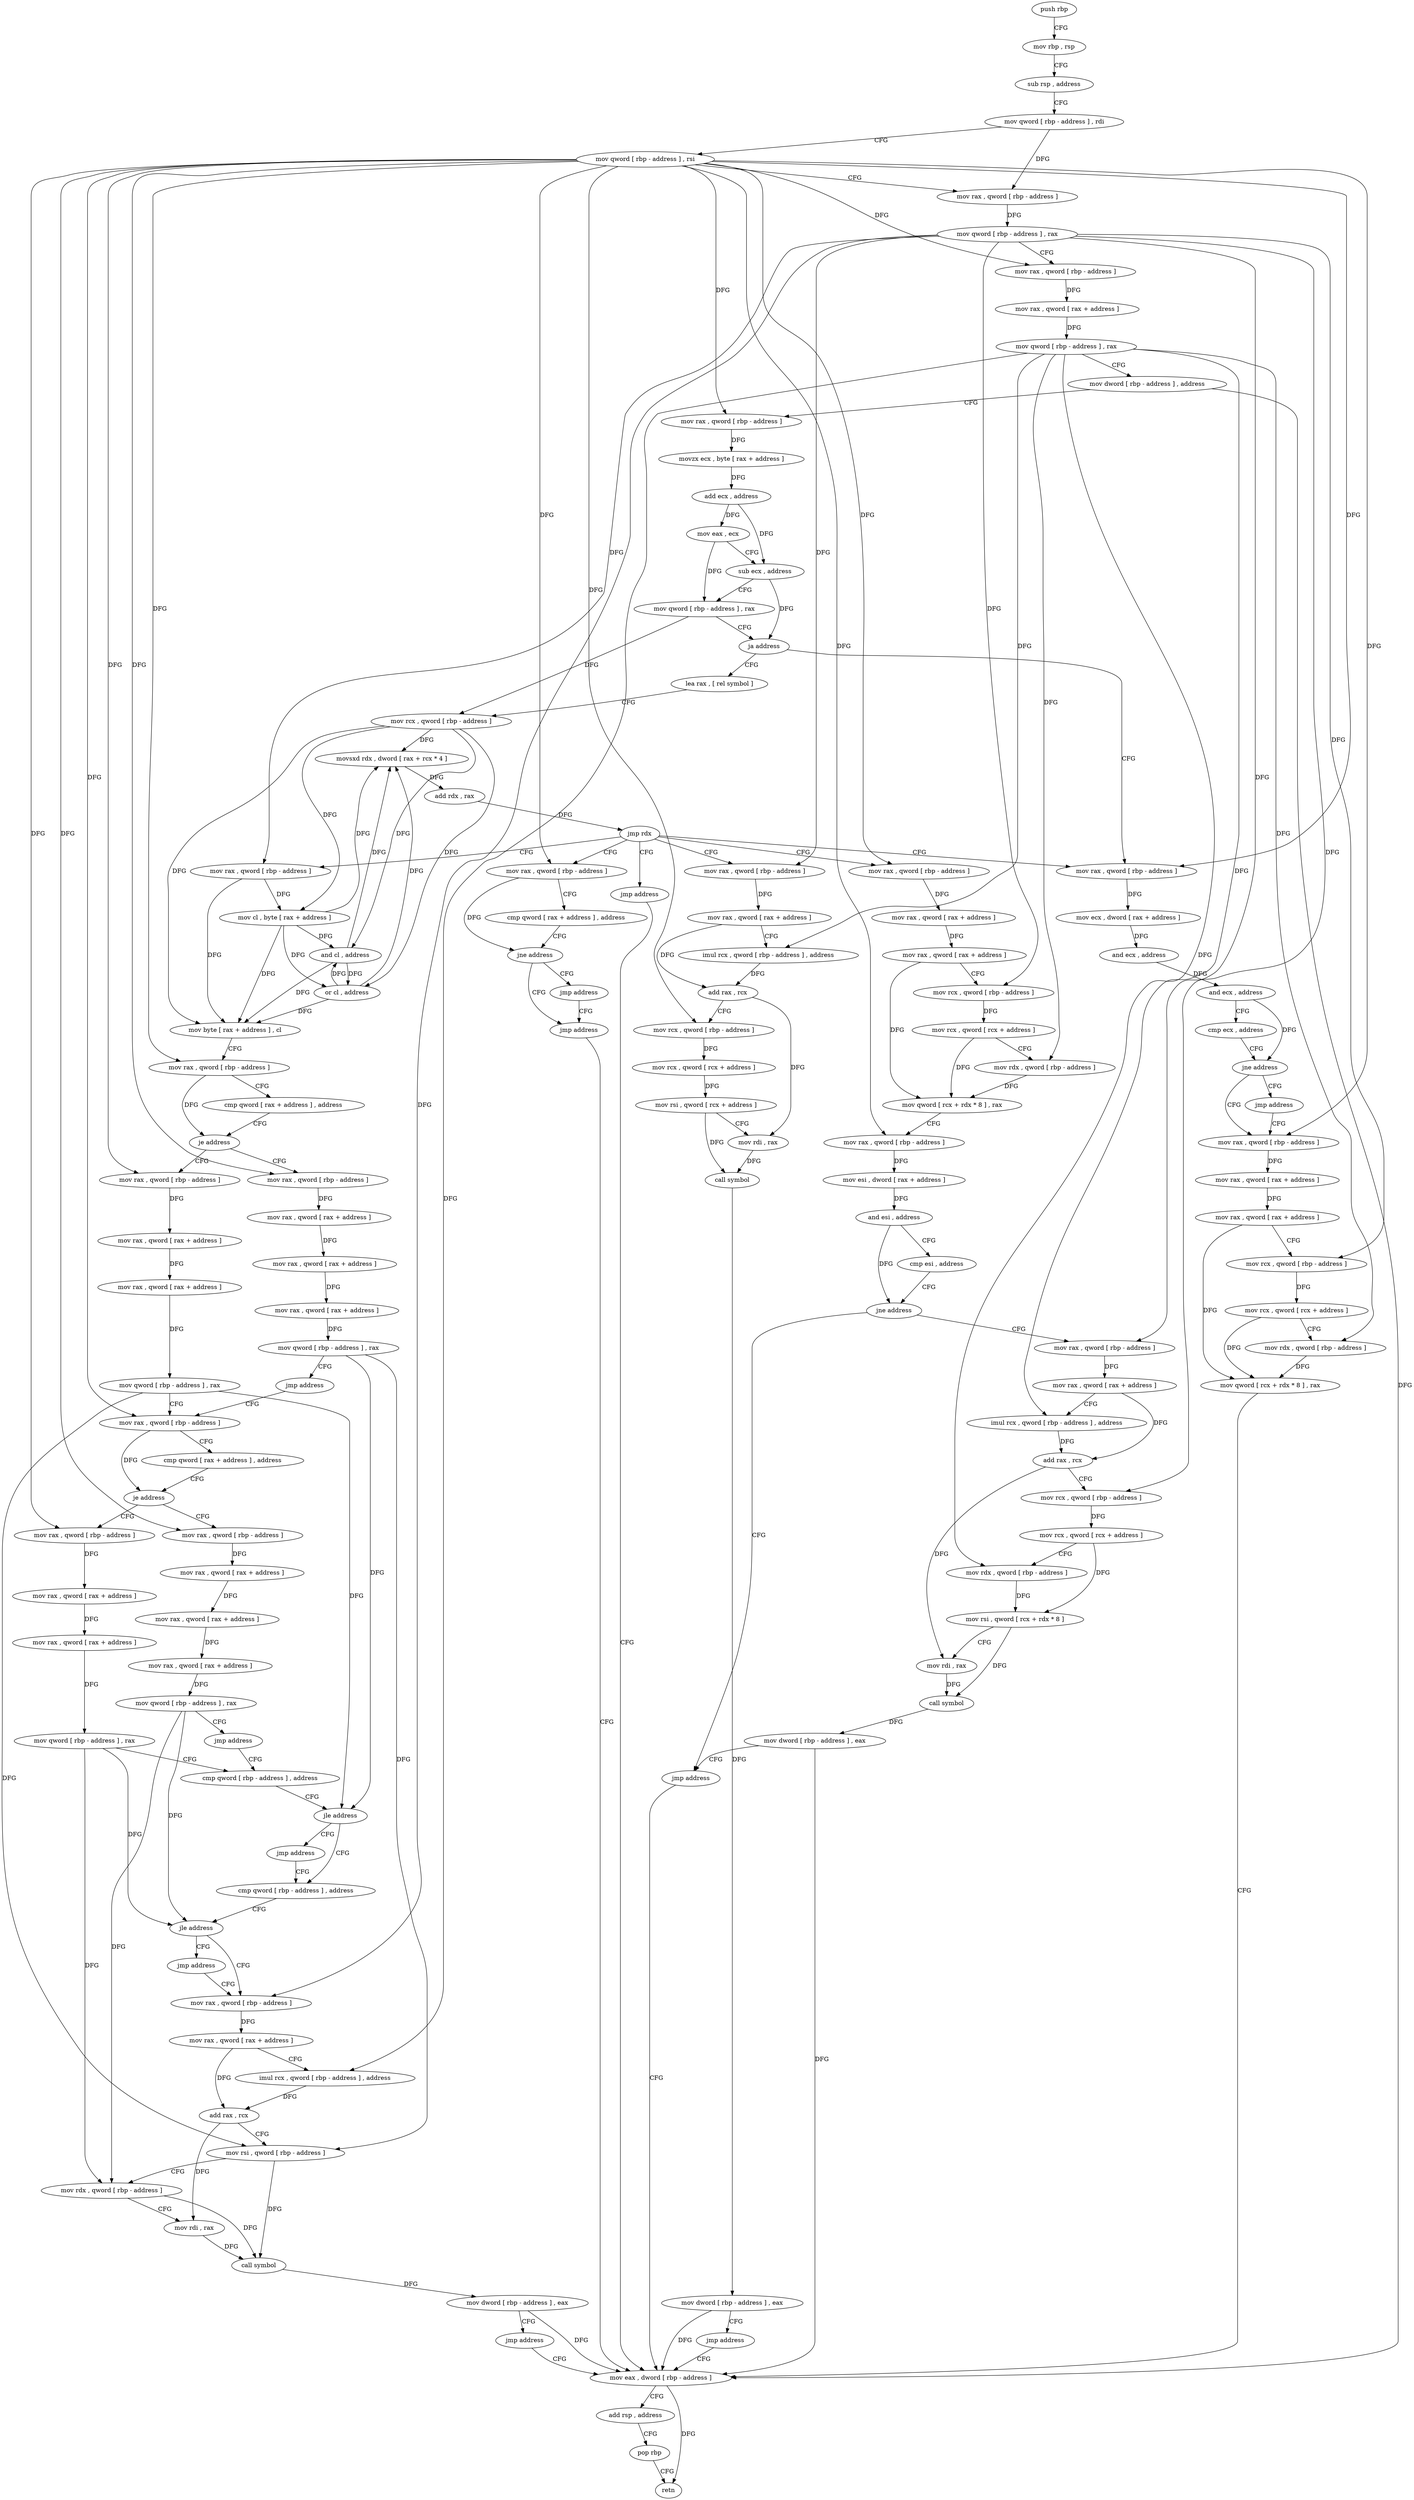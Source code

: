 digraph "func" {
"4285568" [label = "push rbp" ]
"4285569" [label = "mov rbp , rsp" ]
"4285572" [label = "sub rsp , address" ]
"4285576" [label = "mov qword [ rbp - address ] , rdi" ]
"4285580" [label = "mov qword [ rbp - address ] , rsi" ]
"4285584" [label = "mov rax , qword [ rbp - address ]" ]
"4285588" [label = "mov qword [ rbp - address ] , rax" ]
"4285592" [label = "mov rax , qword [ rbp - address ]" ]
"4285596" [label = "mov rax , qword [ rax + address ]" ]
"4285600" [label = "mov qword [ rbp - address ] , rax" ]
"4285604" [label = "mov dword [ rbp - address ] , address" ]
"4285611" [label = "mov rax , qword [ rbp - address ]" ]
"4285615" [label = "movzx ecx , byte [ rax + address ]" ]
"4285619" [label = "add ecx , address" ]
"4285622" [label = "mov eax , ecx" ]
"4285624" [label = "sub ecx , address" ]
"4285627" [label = "mov qword [ rbp - address ] , rax" ]
"4285631" [label = "ja address" ]
"4286044" [label = "mov rax , qword [ rbp - address ]" ]
"4285637" [label = "lea rax , [ rel symbol ]" ]
"4286048" [label = "mov ecx , dword [ rax + address ]" ]
"4286051" [label = "and ecx , address" ]
"4286057" [label = "and ecx , address" ]
"4286060" [label = "cmp ecx , address" ]
"4286063" [label = "jne address" ]
"4286074" [label = "mov rax , qword [ rbp - address ]" ]
"4286069" [label = "jmp address" ]
"4285644" [label = "mov rcx , qword [ rbp - address ]" ]
"4285648" [label = "movsxd rdx , dword [ rax + rcx * 4 ]" ]
"4285652" [label = "add rdx , rax" ]
"4285655" [label = "jmp rdx" ]
"4285657" [label = "jmp address" ]
"4285662" [label = "mov rax , qword [ rbp - address ]" ]
"4285687" [label = "mov rax , qword [ rbp - address ]" ]
"4285896" [label = "mov rax , qword [ rbp - address ]" ]
"4285943" [label = "mov rax , qword [ rbp - address ]" ]
"4286078" [label = "mov rax , qword [ rax + address ]" ]
"4286082" [label = "mov rax , qword [ rax + address ]" ]
"4286086" [label = "mov rcx , qword [ rbp - address ]" ]
"4286090" [label = "mov rcx , qword [ rcx + address ]" ]
"4286094" [label = "mov rdx , qword [ rbp - address ]" ]
"4286098" [label = "mov qword [ rcx + rdx * 8 ] , rax" ]
"4286102" [label = "mov eax , dword [ rbp - address ]" ]
"4285666" [label = "cmp qword [ rax + address ] , address" ]
"4285671" [label = "jne address" ]
"4285682" [label = "jmp address" ]
"4285677" [label = "jmp address" ]
"4285691" [label = "mov cl , byte [ rax + address ]" ]
"4285697" [label = "and cl , address" ]
"4285700" [label = "or cl , address" ]
"4285703" [label = "mov byte [ rax + address ] , cl" ]
"4285709" [label = "mov rax , qword [ rbp - address ]" ]
"4285713" [label = "cmp qword [ rax + address ] , address" ]
"4285718" [label = "je address" ]
"4285749" [label = "mov rax , qword [ rbp - address ]" ]
"4285724" [label = "mov rax , qword [ rbp - address ]" ]
"4285900" [label = "mov rax , qword [ rax + address ]" ]
"4285904" [label = "imul rcx , qword [ rbp - address ] , address" ]
"4285912" [label = "add rax , rcx" ]
"4285915" [label = "mov rcx , qword [ rbp - address ]" ]
"4285919" [label = "mov rcx , qword [ rcx + address ]" ]
"4285923" [label = "mov rsi , qword [ rcx + address ]" ]
"4285927" [label = "mov rdi , rax" ]
"4285930" [label = "call symbol" ]
"4285935" [label = "mov dword [ rbp - address ] , eax" ]
"4285938" [label = "jmp address" ]
"4285947" [label = "mov rax , qword [ rax + address ]" ]
"4285951" [label = "mov rax , qword [ rax + address ]" ]
"4285955" [label = "mov rcx , qword [ rbp - address ]" ]
"4285959" [label = "mov rcx , qword [ rcx + address ]" ]
"4285963" [label = "mov rdx , qword [ rbp - address ]" ]
"4285967" [label = "mov qword [ rcx + rdx * 8 ] , rax" ]
"4285971" [label = "mov rax , qword [ rbp - address ]" ]
"4285975" [label = "mov esi , dword [ rax + address ]" ]
"4285978" [label = "and esi , address" ]
"4285984" [label = "cmp esi , address" ]
"4285987" [label = "jne address" ]
"4286039" [label = "jmp address" ]
"4285993" [label = "mov rax , qword [ rbp - address ]" ]
"4286105" [label = "add rsp , address" ]
"4286109" [label = "pop rbp" ]
"4286110" [label = "retn" ]
"4285753" [label = "mov rax , qword [ rax + address ]" ]
"4285757" [label = "mov rax , qword [ rax + address ]" ]
"4285761" [label = "mov qword [ rbp - address ] , rax" ]
"4285765" [label = "mov rax , qword [ rbp - address ]" ]
"4285728" [label = "mov rax , qword [ rax + address ]" ]
"4285732" [label = "mov rax , qword [ rax + address ]" ]
"4285736" [label = "mov rax , qword [ rax + address ]" ]
"4285740" [label = "mov qword [ rbp - address ] , rax" ]
"4285744" [label = "jmp address" ]
"4285997" [label = "mov rax , qword [ rax + address ]" ]
"4286001" [label = "imul rcx , qword [ rbp - address ] , address" ]
"4286009" [label = "add rax , rcx" ]
"4286012" [label = "mov rcx , qword [ rbp - address ]" ]
"4286016" [label = "mov rcx , qword [ rcx + address ]" ]
"4286020" [label = "mov rdx , qword [ rbp - address ]" ]
"4286024" [label = "mov rsi , qword [ rcx + rdx * 8 ]" ]
"4286028" [label = "mov rdi , rax" ]
"4286031" [label = "call symbol" ]
"4286036" [label = "mov dword [ rbp - address ] , eax" ]
"4285805" [label = "mov rax , qword [ rbp - address ]" ]
"4285809" [label = "mov rax , qword [ rax + address ]" ]
"4285813" [label = "mov rax , qword [ rax + address ]" ]
"4285817" [label = "mov qword [ rbp - address ] , rax" ]
"4285821" [label = "cmp qword [ rbp - address ] , address" ]
"4285780" [label = "mov rax , qword [ rbp - address ]" ]
"4285784" [label = "mov rax , qword [ rax + address ]" ]
"4285788" [label = "mov rax , qword [ rax + address ]" ]
"4285792" [label = "mov rax , qword [ rax + address ]" ]
"4285796" [label = "mov qword [ rbp - address ] , rax" ]
"4285800" [label = "jmp address" ]
"4285769" [label = "cmp qword [ rax + address ] , address" ]
"4285774" [label = "je address" ]
"4285837" [label = "cmp qword [ rbp - address ] , address" ]
"4285842" [label = "jle address" ]
"4285853" [label = "mov rax , qword [ rbp - address ]" ]
"4285848" [label = "jmp address" ]
"4285832" [label = "jmp address" ]
"4285826" [label = "jle address" ]
"4285857" [label = "mov rax , qword [ rax + address ]" ]
"4285861" [label = "imul rcx , qword [ rbp - address ] , address" ]
"4285869" [label = "add rax , rcx" ]
"4285872" [label = "mov rsi , qword [ rbp - address ]" ]
"4285876" [label = "mov rdx , qword [ rbp - address ]" ]
"4285880" [label = "mov rdi , rax" ]
"4285883" [label = "call symbol" ]
"4285888" [label = "mov dword [ rbp - address ] , eax" ]
"4285891" [label = "jmp address" ]
"4285568" -> "4285569" [ label = "CFG" ]
"4285569" -> "4285572" [ label = "CFG" ]
"4285572" -> "4285576" [ label = "CFG" ]
"4285576" -> "4285580" [ label = "CFG" ]
"4285576" -> "4285584" [ label = "DFG" ]
"4285580" -> "4285584" [ label = "CFG" ]
"4285580" -> "4285592" [ label = "DFG" ]
"4285580" -> "4285611" [ label = "DFG" ]
"4285580" -> "4286044" [ label = "DFG" ]
"4285580" -> "4286074" [ label = "DFG" ]
"4285580" -> "4285662" [ label = "DFG" ]
"4285580" -> "4285709" [ label = "DFG" ]
"4285580" -> "4285915" [ label = "DFG" ]
"4285580" -> "4285943" [ label = "DFG" ]
"4285580" -> "4285971" [ label = "DFG" ]
"4285580" -> "4285749" [ label = "DFG" ]
"4285580" -> "4285724" [ label = "DFG" ]
"4285580" -> "4285765" [ label = "DFG" ]
"4285580" -> "4285805" [ label = "DFG" ]
"4285580" -> "4285780" [ label = "DFG" ]
"4285584" -> "4285588" [ label = "DFG" ]
"4285588" -> "4285592" [ label = "CFG" ]
"4285588" -> "4286086" [ label = "DFG" ]
"4285588" -> "4285687" [ label = "DFG" ]
"4285588" -> "4285896" [ label = "DFG" ]
"4285588" -> "4285955" [ label = "DFG" ]
"4285588" -> "4285993" [ label = "DFG" ]
"4285588" -> "4286012" [ label = "DFG" ]
"4285588" -> "4285853" [ label = "DFG" ]
"4285592" -> "4285596" [ label = "DFG" ]
"4285596" -> "4285600" [ label = "DFG" ]
"4285600" -> "4285604" [ label = "CFG" ]
"4285600" -> "4286094" [ label = "DFG" ]
"4285600" -> "4285904" [ label = "DFG" ]
"4285600" -> "4285963" [ label = "DFG" ]
"4285600" -> "4286001" [ label = "DFG" ]
"4285600" -> "4286020" [ label = "DFG" ]
"4285600" -> "4285861" [ label = "DFG" ]
"4285604" -> "4285611" [ label = "CFG" ]
"4285604" -> "4286102" [ label = "DFG" ]
"4285611" -> "4285615" [ label = "DFG" ]
"4285615" -> "4285619" [ label = "DFG" ]
"4285619" -> "4285622" [ label = "DFG" ]
"4285619" -> "4285624" [ label = "DFG" ]
"4285622" -> "4285624" [ label = "CFG" ]
"4285622" -> "4285627" [ label = "DFG" ]
"4285624" -> "4285627" [ label = "CFG" ]
"4285624" -> "4285631" [ label = "DFG" ]
"4285627" -> "4285631" [ label = "CFG" ]
"4285627" -> "4285644" [ label = "DFG" ]
"4285631" -> "4286044" [ label = "CFG" ]
"4285631" -> "4285637" [ label = "CFG" ]
"4286044" -> "4286048" [ label = "DFG" ]
"4285637" -> "4285644" [ label = "CFG" ]
"4286048" -> "4286051" [ label = "DFG" ]
"4286051" -> "4286057" [ label = "DFG" ]
"4286057" -> "4286060" [ label = "CFG" ]
"4286057" -> "4286063" [ label = "DFG" ]
"4286060" -> "4286063" [ label = "CFG" ]
"4286063" -> "4286074" [ label = "CFG" ]
"4286063" -> "4286069" [ label = "CFG" ]
"4286074" -> "4286078" [ label = "DFG" ]
"4286069" -> "4286074" [ label = "CFG" ]
"4285644" -> "4285648" [ label = "DFG" ]
"4285644" -> "4285691" [ label = "DFG" ]
"4285644" -> "4285697" [ label = "DFG" ]
"4285644" -> "4285700" [ label = "DFG" ]
"4285644" -> "4285703" [ label = "DFG" ]
"4285648" -> "4285652" [ label = "DFG" ]
"4285652" -> "4285655" [ label = "DFG" ]
"4285655" -> "4285657" [ label = "CFG" ]
"4285655" -> "4285662" [ label = "CFG" ]
"4285655" -> "4285687" [ label = "CFG" ]
"4285655" -> "4285896" [ label = "CFG" ]
"4285655" -> "4285943" [ label = "CFG" ]
"4285655" -> "4286044" [ label = "CFG" ]
"4285657" -> "4286102" [ label = "CFG" ]
"4285662" -> "4285666" [ label = "CFG" ]
"4285662" -> "4285671" [ label = "DFG" ]
"4285687" -> "4285691" [ label = "DFG" ]
"4285687" -> "4285703" [ label = "DFG" ]
"4285896" -> "4285900" [ label = "DFG" ]
"4285943" -> "4285947" [ label = "DFG" ]
"4286078" -> "4286082" [ label = "DFG" ]
"4286082" -> "4286086" [ label = "CFG" ]
"4286082" -> "4286098" [ label = "DFG" ]
"4286086" -> "4286090" [ label = "DFG" ]
"4286090" -> "4286094" [ label = "CFG" ]
"4286090" -> "4286098" [ label = "DFG" ]
"4286094" -> "4286098" [ label = "DFG" ]
"4286098" -> "4286102" [ label = "CFG" ]
"4286102" -> "4286105" [ label = "CFG" ]
"4286102" -> "4286110" [ label = "DFG" ]
"4285666" -> "4285671" [ label = "CFG" ]
"4285671" -> "4285682" [ label = "CFG" ]
"4285671" -> "4285677" [ label = "CFG" ]
"4285682" -> "4286102" [ label = "CFG" ]
"4285677" -> "4285682" [ label = "CFG" ]
"4285691" -> "4285697" [ label = "DFG" ]
"4285691" -> "4285648" [ label = "DFG" ]
"4285691" -> "4285700" [ label = "DFG" ]
"4285691" -> "4285703" [ label = "DFG" ]
"4285697" -> "4285700" [ label = "DFG" ]
"4285697" -> "4285648" [ label = "DFG" ]
"4285697" -> "4285703" [ label = "DFG" ]
"4285700" -> "4285703" [ label = "DFG" ]
"4285700" -> "4285648" [ label = "DFG" ]
"4285700" -> "4285697" [ label = "DFG" ]
"4285703" -> "4285709" [ label = "CFG" ]
"4285709" -> "4285713" [ label = "CFG" ]
"4285709" -> "4285718" [ label = "DFG" ]
"4285713" -> "4285718" [ label = "CFG" ]
"4285718" -> "4285749" [ label = "CFG" ]
"4285718" -> "4285724" [ label = "CFG" ]
"4285749" -> "4285753" [ label = "DFG" ]
"4285724" -> "4285728" [ label = "DFG" ]
"4285900" -> "4285904" [ label = "CFG" ]
"4285900" -> "4285912" [ label = "DFG" ]
"4285904" -> "4285912" [ label = "DFG" ]
"4285912" -> "4285915" [ label = "CFG" ]
"4285912" -> "4285927" [ label = "DFG" ]
"4285915" -> "4285919" [ label = "DFG" ]
"4285919" -> "4285923" [ label = "DFG" ]
"4285923" -> "4285927" [ label = "CFG" ]
"4285923" -> "4285930" [ label = "DFG" ]
"4285927" -> "4285930" [ label = "DFG" ]
"4285930" -> "4285935" [ label = "DFG" ]
"4285935" -> "4285938" [ label = "CFG" ]
"4285935" -> "4286102" [ label = "DFG" ]
"4285938" -> "4286102" [ label = "CFG" ]
"4285947" -> "4285951" [ label = "DFG" ]
"4285951" -> "4285955" [ label = "CFG" ]
"4285951" -> "4285967" [ label = "DFG" ]
"4285955" -> "4285959" [ label = "DFG" ]
"4285959" -> "4285963" [ label = "CFG" ]
"4285959" -> "4285967" [ label = "DFG" ]
"4285963" -> "4285967" [ label = "DFG" ]
"4285967" -> "4285971" [ label = "CFG" ]
"4285971" -> "4285975" [ label = "DFG" ]
"4285975" -> "4285978" [ label = "DFG" ]
"4285978" -> "4285984" [ label = "CFG" ]
"4285978" -> "4285987" [ label = "DFG" ]
"4285984" -> "4285987" [ label = "CFG" ]
"4285987" -> "4286039" [ label = "CFG" ]
"4285987" -> "4285993" [ label = "CFG" ]
"4286039" -> "4286102" [ label = "CFG" ]
"4285993" -> "4285997" [ label = "DFG" ]
"4286105" -> "4286109" [ label = "CFG" ]
"4286109" -> "4286110" [ label = "CFG" ]
"4285753" -> "4285757" [ label = "DFG" ]
"4285757" -> "4285761" [ label = "DFG" ]
"4285761" -> "4285765" [ label = "CFG" ]
"4285761" -> "4285826" [ label = "DFG" ]
"4285761" -> "4285872" [ label = "DFG" ]
"4285765" -> "4285769" [ label = "CFG" ]
"4285765" -> "4285774" [ label = "DFG" ]
"4285728" -> "4285732" [ label = "DFG" ]
"4285732" -> "4285736" [ label = "DFG" ]
"4285736" -> "4285740" [ label = "DFG" ]
"4285740" -> "4285744" [ label = "CFG" ]
"4285740" -> "4285826" [ label = "DFG" ]
"4285740" -> "4285872" [ label = "DFG" ]
"4285744" -> "4285765" [ label = "CFG" ]
"4285997" -> "4286001" [ label = "CFG" ]
"4285997" -> "4286009" [ label = "DFG" ]
"4286001" -> "4286009" [ label = "DFG" ]
"4286009" -> "4286012" [ label = "CFG" ]
"4286009" -> "4286028" [ label = "DFG" ]
"4286012" -> "4286016" [ label = "DFG" ]
"4286016" -> "4286020" [ label = "CFG" ]
"4286016" -> "4286024" [ label = "DFG" ]
"4286020" -> "4286024" [ label = "DFG" ]
"4286024" -> "4286028" [ label = "CFG" ]
"4286024" -> "4286031" [ label = "DFG" ]
"4286028" -> "4286031" [ label = "DFG" ]
"4286031" -> "4286036" [ label = "DFG" ]
"4286036" -> "4286039" [ label = "CFG" ]
"4286036" -> "4286102" [ label = "DFG" ]
"4285805" -> "4285809" [ label = "DFG" ]
"4285809" -> "4285813" [ label = "DFG" ]
"4285813" -> "4285817" [ label = "DFG" ]
"4285817" -> "4285821" [ label = "CFG" ]
"4285817" -> "4285842" [ label = "DFG" ]
"4285817" -> "4285876" [ label = "DFG" ]
"4285821" -> "4285826" [ label = "CFG" ]
"4285780" -> "4285784" [ label = "DFG" ]
"4285784" -> "4285788" [ label = "DFG" ]
"4285788" -> "4285792" [ label = "DFG" ]
"4285792" -> "4285796" [ label = "DFG" ]
"4285796" -> "4285800" [ label = "CFG" ]
"4285796" -> "4285842" [ label = "DFG" ]
"4285796" -> "4285876" [ label = "DFG" ]
"4285800" -> "4285821" [ label = "CFG" ]
"4285769" -> "4285774" [ label = "CFG" ]
"4285774" -> "4285805" [ label = "CFG" ]
"4285774" -> "4285780" [ label = "CFG" ]
"4285837" -> "4285842" [ label = "CFG" ]
"4285842" -> "4285853" [ label = "CFG" ]
"4285842" -> "4285848" [ label = "CFG" ]
"4285853" -> "4285857" [ label = "DFG" ]
"4285848" -> "4285853" [ label = "CFG" ]
"4285832" -> "4285837" [ label = "CFG" ]
"4285826" -> "4285837" [ label = "CFG" ]
"4285826" -> "4285832" [ label = "CFG" ]
"4285857" -> "4285861" [ label = "CFG" ]
"4285857" -> "4285869" [ label = "DFG" ]
"4285861" -> "4285869" [ label = "DFG" ]
"4285869" -> "4285872" [ label = "CFG" ]
"4285869" -> "4285880" [ label = "DFG" ]
"4285872" -> "4285876" [ label = "CFG" ]
"4285872" -> "4285883" [ label = "DFG" ]
"4285876" -> "4285880" [ label = "CFG" ]
"4285876" -> "4285883" [ label = "DFG" ]
"4285880" -> "4285883" [ label = "DFG" ]
"4285883" -> "4285888" [ label = "DFG" ]
"4285888" -> "4285891" [ label = "CFG" ]
"4285888" -> "4286102" [ label = "DFG" ]
"4285891" -> "4286102" [ label = "CFG" ]
}
